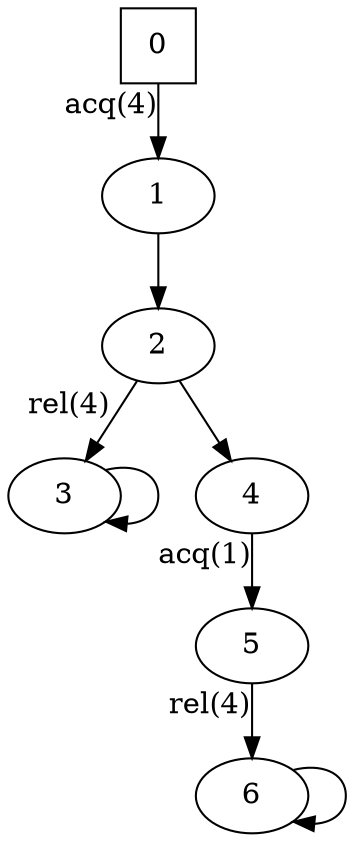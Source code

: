 digraph auto_5{
0[shape=square];
1;
2;
3;
4;
5;
6;
6 -> 6;
3 -> 3;
4 -> 5[xlabel="acq(1)"];
5 -> 6[xlabel="rel(4)"];
1 -> 2;
0 -> 1[xlabel="acq(4)"];
2 -> 3[xlabel="rel(4)"];
2 -> 4;
}
